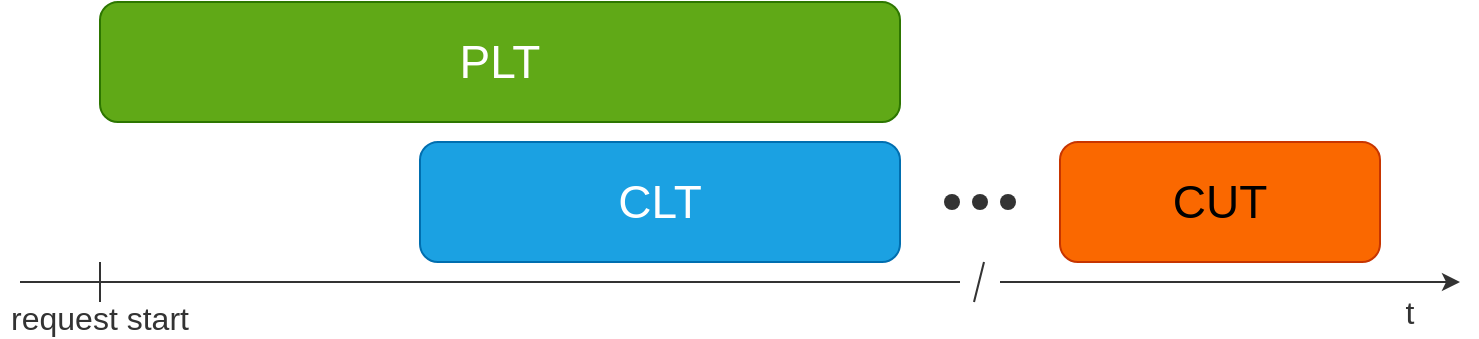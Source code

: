 <mxfile>
    <diagram id="WErqyoXXdJXGSC1n1b3z" name="Page-1">
        <mxGraphModel dx="1054" dy="779" grid="1" gridSize="10" guides="1" tooltips="1" connect="1" arrows="1" fold="1" page="1" pageScale="1" pageWidth="850" pageHeight="1100" math="0" shadow="0">
            <root>
                <mxCell id="0"/>
                <mxCell id="1" parent="0"/>
                <mxCell id="2" value="PLT" style="rounded=1;whiteSpace=wrap;html=1;fillColor=#60a917;fontColor=#ffffff;strokeColor=#2D7600;fontSize=23;" vertex="1" parent="1">
                    <mxGeometry x="120" y="320" width="400" height="60" as="geometry"/>
                </mxCell>
                <mxCell id="3" value="CLT" style="rounded=1;whiteSpace=wrap;html=1;fillColor=#1ba1e2;fontColor=#ffffff;strokeColor=#006EAF;fontSize=23;" vertex="1" parent="1">
                    <mxGeometry x="280" y="390" width="240" height="60" as="geometry"/>
                </mxCell>
                <mxCell id="4" value="CUT" style="rounded=1;whiteSpace=wrap;html=1;fillColor=#fa6800;fontColor=#000000;strokeColor=#C73500;fontSize=23;" vertex="1" parent="1">
                    <mxGeometry x="600" y="390" width="160" height="60" as="geometry"/>
                </mxCell>
                <mxCell id="14" value="" style="ellipse;whiteSpace=wrap;html=1;aspect=fixed;strokeColor=none;fillColor=#333333;" vertex="1" parent="1">
                    <mxGeometry x="542" y="416" width="8" height="8" as="geometry"/>
                </mxCell>
                <mxCell id="15" value="" style="ellipse;whiteSpace=wrap;html=1;aspect=fixed;strokeColor=none;fillColor=#333333;" vertex="1" parent="1">
                    <mxGeometry x="556" y="416" width="8" height="8" as="geometry"/>
                </mxCell>
                <mxCell id="16" value="" style="ellipse;whiteSpace=wrap;html=1;aspect=fixed;strokeColor=none;fillColor=#333333;" vertex="1" parent="1">
                    <mxGeometry x="570" y="416" width="8" height="8" as="geometry"/>
                </mxCell>
                <mxCell id="17" value="" style="endArrow=none;html=1;strokeColor=#333333;fontSize=23;endFill=0;" edge="1" parent="1">
                    <mxGeometry width="50" height="50" relative="1" as="geometry">
                        <mxPoint x="80" y="460" as="sourcePoint"/>
                        <mxPoint x="550" y="460" as="targetPoint"/>
                    </mxGeometry>
                </mxCell>
                <mxCell id="18" value="" style="endArrow=none;html=1;strokeColor=#333333;fontSize=23;" edge="1" parent="1">
                    <mxGeometry width="50" height="50" relative="1" as="geometry">
                        <mxPoint x="120" y="470" as="sourcePoint"/>
                        <mxPoint x="120" y="450" as="targetPoint"/>
                    </mxGeometry>
                </mxCell>
                <mxCell id="19" value="" style="endArrow=classic;html=1;strokeColor=#333333;fontSize=23;" edge="1" parent="1">
                    <mxGeometry width="50" height="50" relative="1" as="geometry">
                        <mxPoint x="570" y="460" as="sourcePoint"/>
                        <mxPoint x="800" y="460" as="targetPoint"/>
                    </mxGeometry>
                </mxCell>
                <mxCell id="20" value="" style="endArrow=none;html=1;strokeColor=#333333;fontSize=23;" edge="1" parent="1">
                    <mxGeometry width="50" height="50" relative="1" as="geometry">
                        <mxPoint x="557" y="470" as="sourcePoint"/>
                        <mxPoint x="562" y="450" as="targetPoint"/>
                    </mxGeometry>
                </mxCell>
                <mxCell id="21" value="t" style="text;html=1;strokeColor=none;fillColor=none;align=center;verticalAlign=middle;whiteSpace=wrap;rounded=0;fontSize=16;fontColor=#333333;" vertex="1" parent="1">
                    <mxGeometry x="760" y="470" width="30" height="10" as="geometry"/>
                </mxCell>
                <mxCell id="22" value="request start" style="text;html=1;strokeColor=none;fillColor=none;align=center;verticalAlign=middle;whiteSpace=wrap;rounded=0;fontSize=16;fontColor=#333333;" vertex="1" parent="1">
                    <mxGeometry x="70" y="473" width="100" height="10" as="geometry"/>
                </mxCell>
            </root>
        </mxGraphModel>
    </diagram>
</mxfile>